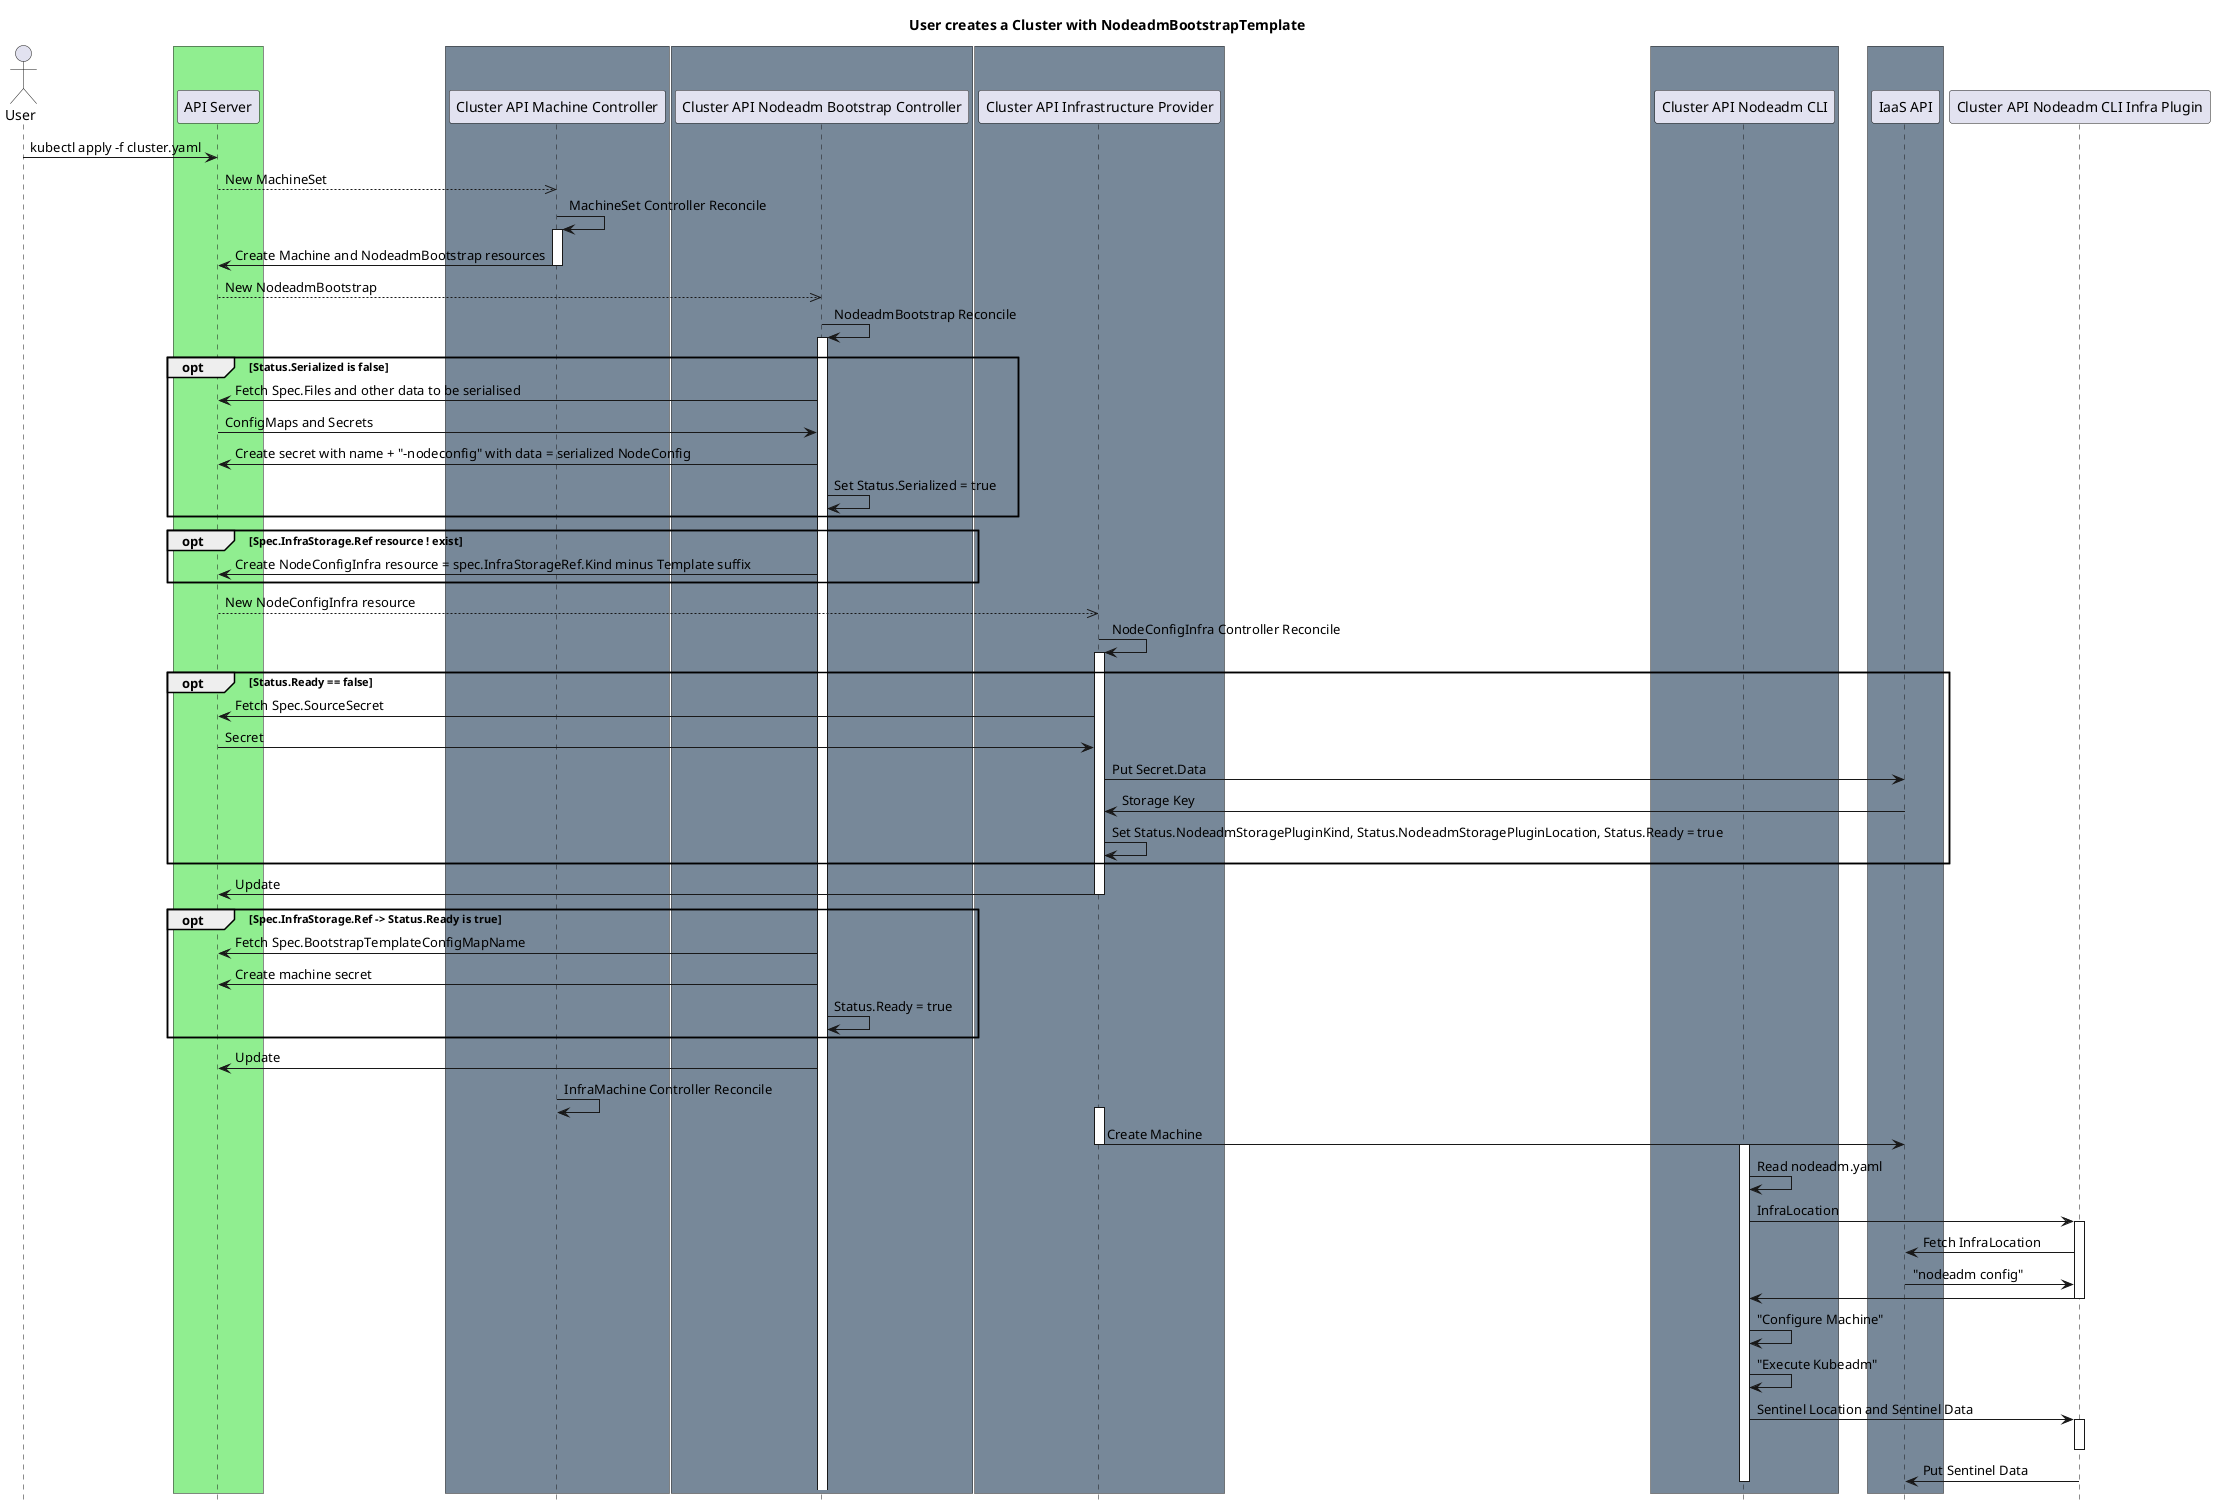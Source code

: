 @startuml
title User creates a Cluster with NodeadmBootstrapTemplate
actor User

' -- GROUPS START ---

box #lightgreen
participant "API Server"
end box

box #lightslategray
participant "Cluster API Machine Controller"
end box


box #lightslategray
participant "Cluster API Nodeadm Bootstrap Controller"
end box

box #lightslategray
participant "Cluster API Infrastructure Provider"
end box

box #lightslategray
participant "Cluster API Nodeadm CLI"
end box

box #lightslategray
participant "IaaS API"
end box

' -- GROUPS END ---

User->"API Server":kubectl apply -f cluster.yaml
"API Server"-->>"Cluster API Machine Controller": New MachineSet

"Cluster API Machine Controller"-> "Cluster API Machine Controller":MachineSet Controller Reconcile
activate "Cluster API Machine Controller"

"Cluster API Machine Controller"-> "API Server": Create Machine and NodeadmBootstrap resources

deactivate "Cluster API Machine Controller"

"API Server"-->>"Cluster API Nodeadm Bootstrap Controller": New NodeadmBootstrap

"Cluster API Nodeadm Bootstrap Controller"-> "Cluster API Nodeadm Bootstrap Controller": NodeadmBootstrap Reconcile
activate "Cluster API Nodeadm Bootstrap Controller"

opt Status.Serialized is false

  "Cluster API Nodeadm Bootstrap Controller"-> "API Server": Fetch Spec.Files and other data to be serialised

  "API Server" -> "Cluster API Nodeadm Bootstrap Controller": ConfigMaps and Secrets

  "Cluster API Nodeadm Bootstrap Controller"-> "API Server": Create secret with name + "-nodeconfig" with data = serialized NodeConfig

  "Cluster API Nodeadm Bootstrap Controller" -> "Cluster API Nodeadm Bootstrap Controller": Set Status.Serialized = true

end

opt Spec.InfraStorage.Ref resource ! exist
  "Cluster API Nodeadm Bootstrap Controller"-> "API Server": Create NodeConfigInfra resource = spec.InfraStorageRef.Kind minus Template suffix
end

"API Server"-->>"Cluster API Infrastructure Provider": New NodeConfigInfra resource
"Cluster API Infrastructure Provider"-> "Cluster API Infrastructure Provider":NodeConfigInfra Controller Reconcile
activate "Cluster API Infrastructure Provider"

opt Status.Ready == false

"Cluster API Infrastructure Provider" -> "API Server": Fetch Spec.SourceSecret

"API Server" -> "Cluster API Infrastructure Provider": Secret

"Cluster API Infrastructure Provider" -> "IaaS API": Put Secret.Data

"IaaS API" -> "Cluster API Infrastructure Provider": Storage Key

"Cluster API Infrastructure Provider" -> "Cluster API Infrastructure Provider": Set Status.NodeadmStoragePluginKind, Status.NodeadmStoragePluginLocation, Status.Ready = true

end

"Cluster API Infrastructure Provider" -> "API Server": Update

deactivate "Cluster API Infrastructure Provider"

opt Spec.InfraStorage.Ref -> Status.Ready is true
  "Cluster API Nodeadm Bootstrap Controller"-> "API Server": Fetch Spec.BootstrapTemplateConfigMapName
  "Cluster API Nodeadm Bootstrap Controller"-> "API Server": Create machine secret
  "Cluster API Nodeadm Bootstrap Controller"-> "Cluster API Nodeadm Bootstrap Controller": Status.Ready = true
end

"Cluster API Nodeadm Bootstrap Controller"-> "API Server": Update

"Cluster API Machine Controller"-> "Cluster API Machine Controller":InfraMachine Controller Reconcile
activate  "Cluster API Infrastructure Provider"

 "Cluster API Infrastructure Provider"-> "IaaS API": Create Machine

deactivate  "Cluster API Infrastructure Provider"

activate "Cluster API Nodeadm CLI"

"Cluster API Nodeadm CLI" -> "Cluster API Nodeadm CLI": Read nodeadm.yaml

"Cluster API Nodeadm CLI" -> "Cluster API Nodeadm CLI Infra Plugin": InfraLocation
activate "Cluster API Nodeadm CLI Infra Plugin"

"Cluster API Nodeadm CLI Infra Plugin" -> "IaaS API": Fetch InfraLocation
"IaaS API" -> "Cluster API Nodeadm CLI Infra Plugin": "nodeadm config"

"Cluster API Nodeadm CLI Infra Plugin" ->  "Cluster API Nodeadm CLI"
deactivate "Cluster API Nodeadm CLI Infra Plugin"

"Cluster API Nodeadm CLI" -> "Cluster API Nodeadm CLI": "Configure Machine"
"Cluster API Nodeadm CLI" -> "Cluster API Nodeadm CLI": "Execute Kubeadm"

"Cluster API Nodeadm CLI" -> "Cluster API Nodeadm CLI Infra Plugin": Sentinel Location and Sentinel Data
activate "Cluster API Nodeadm CLI Infra Plugin"

deactivate "Cluster API Nodeadm CLI Infra Plugin"

"Cluster API Nodeadm CLI Infra Plugin" -> "IaaS API": Put Sentinel Data
deactivate "Cluster API Nodeadm CLI"

hide footbox
@enduml
